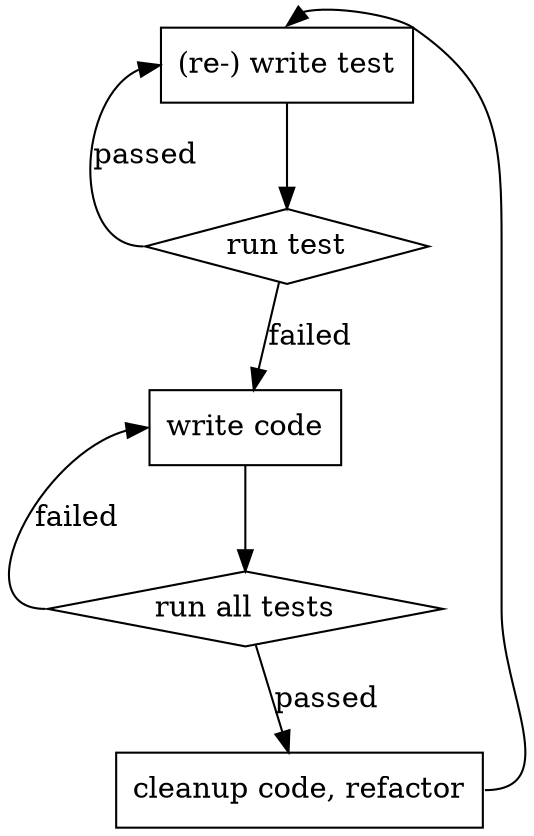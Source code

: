 digraph G {

  writeTest -> checkTest 
  writeCode -> checkAllTests 

  cleanup -> writeTest [tailport=e, headport=n]
  checkTest -> writeTest [label="passed", tailport=w, headport=w]
  checkTest -> writeCode [label="failed"]
  checkAllTests -> cleanup [label="passed"]
  checkAllTests -> writeCode [label="failed", tailport=w, headport=w]

  writeTest [shape=box, label="(re-) write test"]
  writeCode [shape=box, label="write code"]
  cleanup [shape=box, label="cleanup code, refactor"]

  checkTest [shape=diamond, label="run test"]
  checkAllTests    [shape=diamond, label="run all tests"]
}
